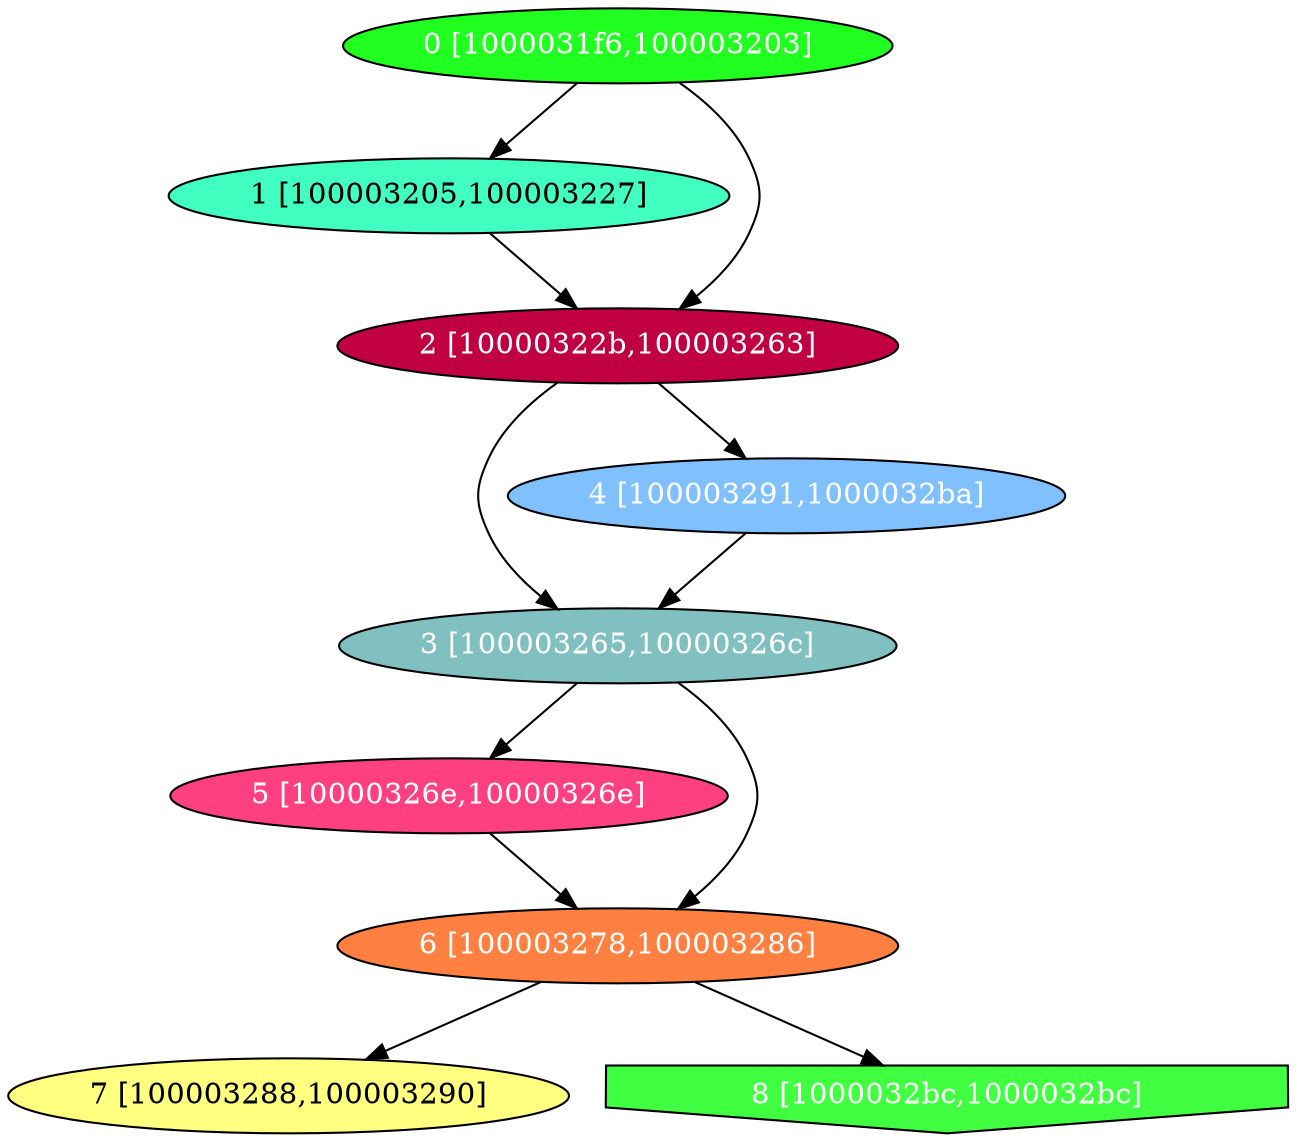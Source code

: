diGraph gzip{
	gzip_0  [style=filled fillcolor="#20FF20" fontcolor="#ffffff" shape=oval label="0 [1000031f6,100003203]"]
	gzip_1  [style=filled fillcolor="#40FFC0" fontcolor="#000000" shape=oval label="1 [100003205,100003227]"]
	gzip_2  [style=filled fillcolor="#C00040" fontcolor="#ffffff" shape=oval label="2 [10000322b,100003263]"]
	gzip_3  [style=filled fillcolor="#80C0C0" fontcolor="#ffffff" shape=oval label="3 [100003265,10000326c]"]
	gzip_4  [style=filled fillcolor="#80C0FF" fontcolor="#ffffff" shape=oval label="4 [100003291,1000032ba]"]
	gzip_5  [style=filled fillcolor="#FF4080" fontcolor="#ffffff" shape=oval label="5 [10000326e,10000326e]"]
	gzip_6  [style=filled fillcolor="#FF8040" fontcolor="#ffffff" shape=oval label="6 [100003278,100003286]"]
	gzip_7  [style=filled fillcolor="#FFFF80" fontcolor="#000000" shape=oval label="7 [100003288,100003290]"]
	gzip_8  [style=filled fillcolor="#40FF40" fontcolor="#ffffff" shape=invhouse label="8 [1000032bc,1000032bc]"]

	gzip_0 -> gzip_1
	gzip_0 -> gzip_2
	gzip_1 -> gzip_2
	gzip_2 -> gzip_3
	gzip_2 -> gzip_4
	gzip_3 -> gzip_5
	gzip_3 -> gzip_6
	gzip_4 -> gzip_3
	gzip_5 -> gzip_6
	gzip_6 -> gzip_7
	gzip_6 -> gzip_8
}